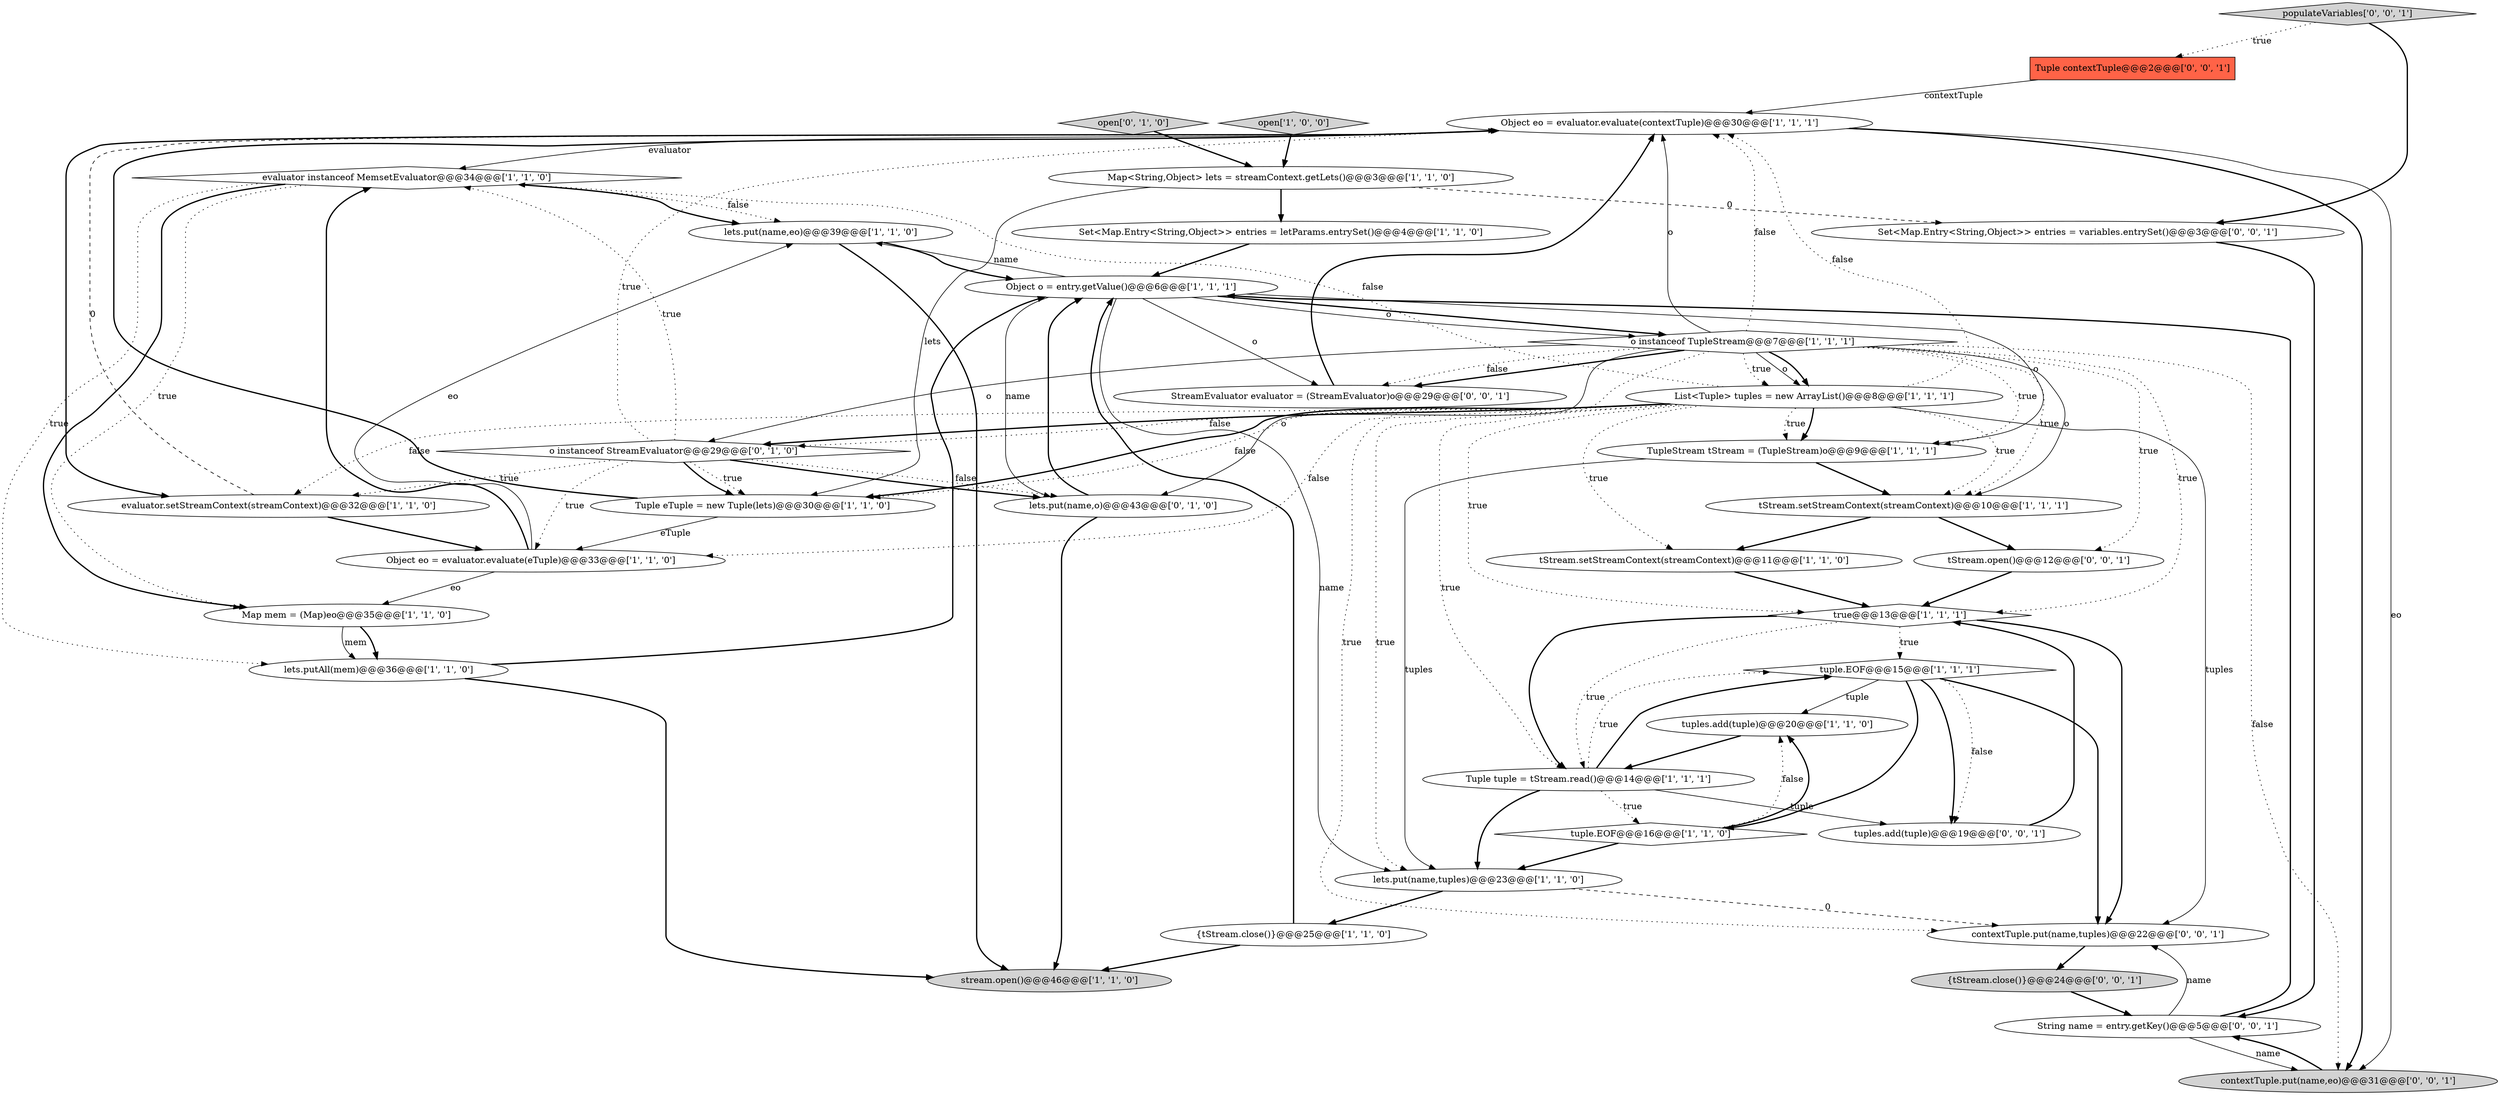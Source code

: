 digraph {
32 [style = filled, label = "populateVariables['0', '0', '1']", fillcolor = lightgray, shape = diamond image = "AAA0AAABBB3BBB"];
15 [style = filled, label = "Tuple eTuple = new Tuple(lets)@@@30@@@['1', '1', '0']", fillcolor = white, shape = ellipse image = "AAA0AAABBB1BBB"];
16 [style = filled, label = "stream.open()@@@46@@@['1', '1', '0']", fillcolor = lightgray, shape = ellipse image = "AAA0AAABBB1BBB"];
23 [style = filled, label = "Object eo = evaluator.evaluate(eTuple)@@@33@@@['1', '1', '0']", fillcolor = white, shape = ellipse image = "AAA0AAABBB1BBB"];
1 [style = filled, label = "lets.put(name,tuples)@@@23@@@['1', '1', '0']", fillcolor = white, shape = ellipse image = "AAA0AAABBB1BBB"];
11 [style = filled, label = "o instanceof TupleStream@@@7@@@['1', '1', '1']", fillcolor = white, shape = diamond image = "AAA0AAABBB1BBB"];
31 [style = filled, label = "contextTuple.put(name,tuples)@@@22@@@['0', '0', '1']", fillcolor = white, shape = ellipse image = "AAA0AAABBB3BBB"];
9 [style = filled, label = "Object eo = evaluator.evaluate(contextTuple)@@@30@@@['1', '1', '1']", fillcolor = white, shape = ellipse image = "AAA0AAABBB1BBB"];
25 [style = filled, label = "open['0', '1', '0']", fillcolor = lightgray, shape = diamond image = "AAA0AAABBB2BBB"];
30 [style = filled, label = "String name = entry.getKey()@@@5@@@['0', '0', '1']", fillcolor = white, shape = ellipse image = "AAA0AAABBB3BBB"];
6 [style = filled, label = "Map<String,Object> lets = streamContext.getLets()@@@3@@@['1', '1', '0']", fillcolor = white, shape = ellipse image = "AAA0AAABBB1BBB"];
24 [style = filled, label = "TupleStream tStream = (TupleStream)o@@@9@@@['1', '1', '1']", fillcolor = white, shape = ellipse image = "AAA0AAABBB1BBB"];
37 [style = filled, label = "{tStream.close()}@@@24@@@['0', '0', '1']", fillcolor = lightgray, shape = ellipse image = "AAA0AAABBB3BBB"];
27 [style = filled, label = "o instanceof StreamEvaluator@@@29@@@['0', '1', '0']", fillcolor = white, shape = diamond image = "AAA1AAABBB2BBB"];
5 [style = filled, label = "lets.put(name,eo)@@@39@@@['1', '1', '0']", fillcolor = white, shape = ellipse image = "AAA0AAABBB1BBB"];
17 [style = filled, label = "evaluator instanceof MemsetEvaluator@@@34@@@['1', '1', '0']", fillcolor = white, shape = diamond image = "AAA0AAABBB1BBB"];
7 [style = filled, label = "true@@@13@@@['1', '1', '1']", fillcolor = white, shape = diamond image = "AAA0AAABBB1BBB"];
33 [style = filled, label = "Tuple contextTuple@@@2@@@['0', '0', '1']", fillcolor = tomato, shape = box image = "AAA0AAABBB3BBB"];
35 [style = filled, label = "tuples.add(tuple)@@@19@@@['0', '0', '1']", fillcolor = white, shape = ellipse image = "AAA0AAABBB3BBB"];
4 [style = filled, label = "{tStream.close()}@@@25@@@['1', '1', '0']", fillcolor = white, shape = ellipse image = "AAA0AAABBB1BBB"];
28 [style = filled, label = "tStream.open()@@@12@@@['0', '0', '1']", fillcolor = white, shape = ellipse image = "AAA0AAABBB3BBB"];
21 [style = filled, label = "tuple.EOF@@@15@@@['1', '1', '1']", fillcolor = white, shape = diamond image = "AAA0AAABBB1BBB"];
10 [style = filled, label = "tStream.setStreamContext(streamContext)@@@11@@@['1', '1', '0']", fillcolor = white, shape = ellipse image = "AAA0AAABBB1BBB"];
19 [style = filled, label = "Tuple tuple = tStream.read()@@@14@@@['1', '1', '1']", fillcolor = white, shape = ellipse image = "AAA0AAABBB1BBB"];
0 [style = filled, label = "Object o = entry.getValue()@@@6@@@['1', '1', '1']", fillcolor = white, shape = ellipse image = "AAA0AAABBB1BBB"];
12 [style = filled, label = "open['1', '0', '0']", fillcolor = lightgray, shape = diamond image = "AAA0AAABBB1BBB"];
26 [style = filled, label = "lets.put(name,o)@@@43@@@['0', '1', '0']", fillcolor = white, shape = ellipse image = "AAA1AAABBB2BBB"];
29 [style = filled, label = "Set<Map.Entry<String,Object>> entries = variables.entrySet()@@@3@@@['0', '0', '1']", fillcolor = white, shape = ellipse image = "AAA0AAABBB3BBB"];
18 [style = filled, label = "Map mem = (Map)eo@@@35@@@['1', '1', '0']", fillcolor = white, shape = ellipse image = "AAA0AAABBB1BBB"];
36 [style = filled, label = "StreamEvaluator evaluator = (StreamEvaluator)o@@@29@@@['0', '0', '1']", fillcolor = white, shape = ellipse image = "AAA0AAABBB3BBB"];
3 [style = filled, label = "evaluator.setStreamContext(streamContext)@@@32@@@['1', '1', '0']", fillcolor = white, shape = ellipse image = "AAA0AAABBB1BBB"];
2 [style = filled, label = "Set<Map.Entry<String,Object>> entries = letParams.entrySet()@@@4@@@['1', '1', '0']", fillcolor = white, shape = ellipse image = "AAA0AAABBB1BBB"];
13 [style = filled, label = "List<Tuple> tuples = new ArrayList()@@@8@@@['1', '1', '1']", fillcolor = white, shape = ellipse image = "AAA0AAABBB1BBB"];
34 [style = filled, label = "contextTuple.put(name,eo)@@@31@@@['0', '0', '1']", fillcolor = lightgray, shape = ellipse image = "AAA0AAABBB3BBB"];
20 [style = filled, label = "tStream.setStreamContext(streamContext)@@@10@@@['1', '1', '1']", fillcolor = white, shape = ellipse image = "AAA0AAABBB1BBB"];
14 [style = filled, label = "tuples.add(tuple)@@@20@@@['1', '1', '0']", fillcolor = white, shape = ellipse image = "AAA0AAABBB1BBB"];
8 [style = filled, label = "lets.putAll(mem)@@@36@@@['1', '1', '0']", fillcolor = white, shape = ellipse image = "AAA0AAABBB1BBB"];
22 [style = filled, label = "tuple.EOF@@@16@@@['1', '1', '0']", fillcolor = white, shape = diamond image = "AAA0AAABBB1BBB"];
19->21 [style = dotted, label="true"];
13->1 [style = dotted, label="true"];
9->17 [style = solid, label="evaluator"];
20->10 [style = bold, label=""];
21->22 [style = bold, label=""];
22->14 [style = dotted, label="false"];
27->15 [style = dotted, label="true"];
14->19 [style = bold, label=""];
13->24 [style = bold, label=""];
11->9 [style = dotted, label="false"];
21->35 [style = dotted, label="false"];
6->2 [style = bold, label=""];
33->9 [style = solid, label="contextTuple"];
13->31 [style = solid, label="tuples"];
3->23 [style = bold, label=""];
11->9 [style = solid, label="o"];
13->23 [style = dotted, label="false"];
0->24 [style = solid, label="o"];
37->30 [style = bold, label=""];
22->14 [style = bold, label=""];
19->22 [style = dotted, label="true"];
11->36 [style = bold, label=""];
27->23 [style = dotted, label="true"];
7->19 [style = bold, label=""];
17->5 [style = dotted, label="false"];
30->34 [style = solid, label="name"];
30->31 [style = solid, label="name"];
9->34 [style = bold, label=""];
23->18 [style = solid, label="eo"];
8->16 [style = bold, label=""];
11->13 [style = solid, label="o"];
17->18 [style = dotted, label="true"];
31->37 [style = bold, label=""];
15->9 [style = bold, label=""];
11->24 [style = dotted, label="true"];
24->1 [style = solid, label="tuples"];
26->16 [style = bold, label=""];
27->3 [style = dotted, label="true"];
13->10 [style = dotted, label="true"];
13->24 [style = dotted, label="true"];
0->36 [style = solid, label="o"];
0->11 [style = bold, label=""];
10->7 [style = bold, label=""];
13->27 [style = bold, label=""];
13->3 [style = dotted, label="false"];
1->31 [style = dashed, label="0"];
27->26 [style = bold, label=""];
15->23 [style = solid, label="eTuple"];
13->19 [style = dotted, label="true"];
11->13 [style = bold, label=""];
1->4 [style = bold, label=""];
13->9 [style = dotted, label="false"];
11->36 [style = dotted, label="false"];
23->5 [style = solid, label="eo"];
18->8 [style = bold, label=""];
32->29 [style = bold, label=""];
34->30 [style = bold, label=""];
22->1 [style = bold, label=""];
5->16 [style = bold, label=""];
0->1 [style = solid, label="name"];
3->9 [style = dashed, label="0"];
13->15 [style = bold, label=""];
7->21 [style = dotted, label="true"];
18->8 [style = solid, label="mem"];
9->34 [style = solid, label="eo"];
8->0 [style = bold, label=""];
4->16 [style = bold, label=""];
11->34 [style = dotted, label="false"];
24->20 [style = bold, label=""];
19->35 [style = solid, label="tuple"];
27->15 [style = bold, label=""];
11->7 [style = dotted, label="true"];
35->7 [style = bold, label=""];
13->17 [style = dotted, label="false"];
32->33 [style = dotted, label="true"];
0->26 [style = solid, label="name"];
21->14 [style = solid, label="tuple"];
6->29 [style = dashed, label="0"];
13->15 [style = dotted, label="false"];
7->31 [style = bold, label=""];
30->0 [style = bold, label=""];
17->8 [style = dotted, label="true"];
11->20 [style = dotted, label="true"];
11->27 [style = solid, label="o"];
2->0 [style = bold, label=""];
21->35 [style = bold, label=""];
11->13 [style = dotted, label="true"];
23->17 [style = bold, label=""];
25->6 [style = bold, label=""];
12->6 [style = bold, label=""];
29->30 [style = bold, label=""];
28->7 [style = bold, label=""];
7->19 [style = dotted, label="true"];
27->9 [style = dotted, label="true"];
13->27 [style = dotted, label="false"];
11->20 [style = solid, label="o"];
19->1 [style = bold, label=""];
27->17 [style = dotted, label="true"];
9->3 [style = bold, label=""];
0->11 [style = solid, label="o"];
11->28 [style = dotted, label="true"];
11->26 [style = solid, label="o"];
11->31 [style = dotted, label="true"];
27->26 [style = dotted, label="false"];
36->9 [style = bold, label=""];
19->21 [style = bold, label=""];
5->0 [style = bold, label=""];
0->5 [style = solid, label="name"];
13->20 [style = dotted, label="true"];
20->28 [style = bold, label=""];
6->15 [style = solid, label="lets"];
21->31 [style = bold, label=""];
13->7 [style = dotted, label="true"];
17->5 [style = bold, label=""];
26->0 [style = bold, label=""];
4->0 [style = bold, label=""];
17->18 [style = bold, label=""];
}
